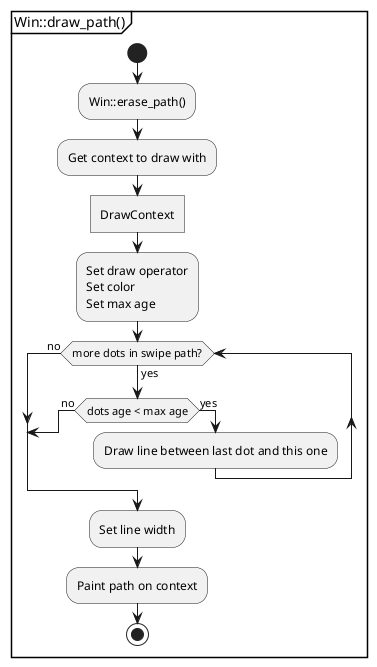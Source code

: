 @startuml win_draw_path

partition "Win::draw_path()"{
  start
  :Win::erase_path();
  :Get context to draw with;
  :DrawContext]
  :Set draw operator
  Set color
  Set max age;

  while (more dots in swipe path?) is (yes)
    if (dots age < max age) then (no)
      break;
    else (yes)
      :Draw line between last dot and this one;
    endif
  endwhile (no)
  :Set line width;
  :Paint path on context;
  stop
}
@enduml